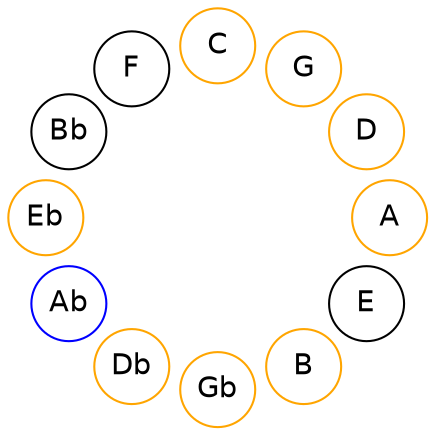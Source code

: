 
graph {

layout = circo;
mindist = .1

node [shape = circle, fontname = Helvetica, margin = 0]
edge [style=invis]

subgraph 1 {
	E -- B -- Gb -- Db -- Ab -- Eb -- Bb -- F -- C -- G -- D -- A -- E
}

B [color=orange];
Gb [color=orange];
Db [color=orange];
Ab [color=blue];
Eb [color=orange];
C [color=orange];
G [color=orange];
D [color=orange];
A [color=orange];
}
